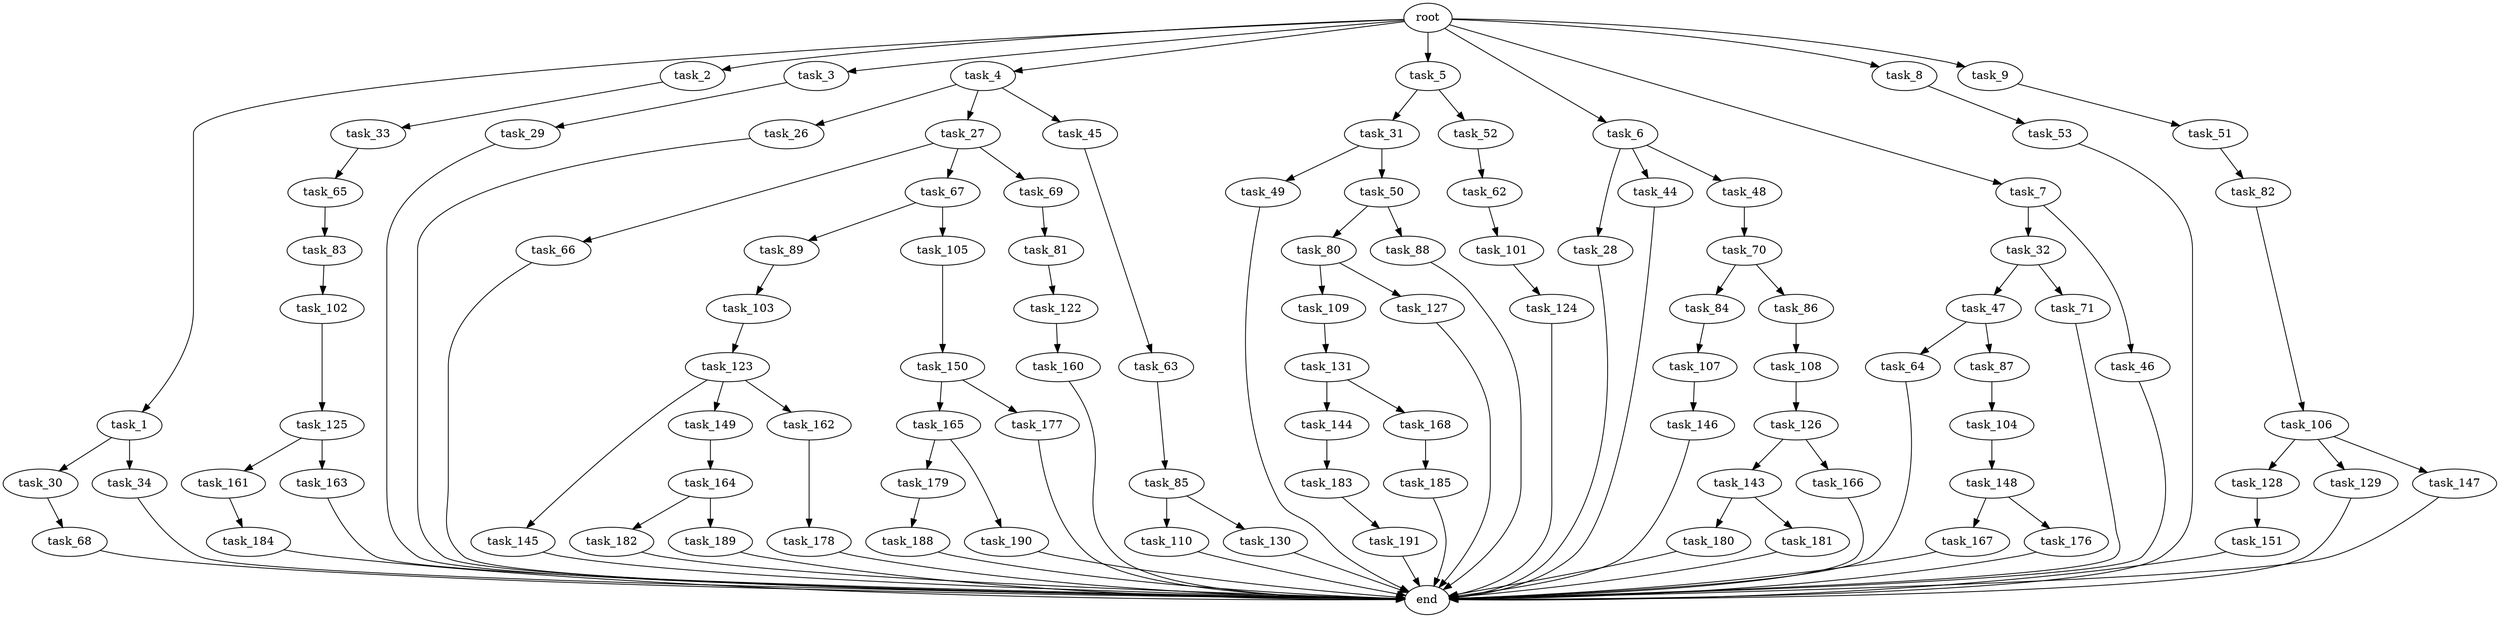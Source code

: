 digraph G {
  root [size="0.000000"];
  task_1 [size="2.048000"];
  task_2 [size="2.048000"];
  task_3 [size="2.048000"];
  task_4 [size="2.048000"];
  task_5 [size="2.048000"];
  task_6 [size="2.048000"];
  task_7 [size="2.048000"];
  task_8 [size="2.048000"];
  task_9 [size="2.048000"];
  task_26 [size="618475290.624000"];
  task_27 [size="618475290.624000"];
  task_28 [size="1391569403.904000"];
  task_29 [size="618475290.624000"];
  task_30 [size="154618822.656000"];
  task_31 [size="429496729.600000"];
  task_32 [size="1099511627.776000"];
  task_33 [size="274877906.944000"];
  task_34 [size="154618822.656000"];
  task_44 [size="1391569403.904000"];
  task_45 [size="618475290.624000"];
  task_46 [size="1099511627.776000"];
  task_47 [size="618475290.624000"];
  task_48 [size="1391569403.904000"];
  task_49 [size="1099511627.776000"];
  task_50 [size="1099511627.776000"];
  task_51 [size="429496729.600000"];
  task_52 [size="429496729.600000"];
  task_53 [size="1391569403.904000"];
  task_62 [size="1099511627.776000"];
  task_63 [size="1717986918.400000"];
  task_64 [size="154618822.656000"];
  task_65 [size="841813590.016000"];
  task_66 [size="429496729.600000"];
  task_67 [size="429496729.600000"];
  task_68 [size="429496729.600000"];
  task_69 [size="429496729.600000"];
  task_70 [size="841813590.016000"];
  task_71 [size="618475290.624000"];
  task_80 [size="68719476.736000"];
  task_81 [size="1099511627.776000"];
  task_82 [size="274877906.944000"];
  task_83 [size="274877906.944000"];
  task_84 [size="1099511627.776000"];
  task_85 [size="68719476.736000"];
  task_86 [size="1099511627.776000"];
  task_87 [size="154618822.656000"];
  task_88 [size="68719476.736000"];
  task_89 [size="618475290.624000"];
  task_101 [size="154618822.656000"];
  task_102 [size="1099511627.776000"];
  task_103 [size="154618822.656000"];
  task_104 [size="618475290.624000"];
  task_105 [size="618475290.624000"];
  task_106 [size="154618822.656000"];
  task_107 [size="841813590.016000"];
  task_108 [size="618475290.624000"];
  task_109 [size="68719476.736000"];
  task_110 [size="1391569403.904000"];
  task_122 [size="1717986918.400000"];
  task_123 [size="618475290.624000"];
  task_124 [size="1099511627.776000"];
  task_125 [size="154618822.656000"];
  task_126 [size="618475290.624000"];
  task_127 [size="68719476.736000"];
  task_128 [size="841813590.016000"];
  task_129 [size="841813590.016000"];
  task_130 [size="1391569403.904000"];
  task_131 [size="618475290.624000"];
  task_143 [size="274877906.944000"];
  task_144 [size="68719476.736000"];
  task_145 [size="618475290.624000"];
  task_146 [size="154618822.656000"];
  task_147 [size="841813590.016000"];
  task_148 [size="618475290.624000"];
  task_149 [size="618475290.624000"];
  task_150 [size="154618822.656000"];
  task_151 [size="429496729.600000"];
  task_160 [size="841813590.016000"];
  task_161 [size="1717986918.400000"];
  task_162 [size="618475290.624000"];
  task_163 [size="1717986918.400000"];
  task_164 [size="429496729.600000"];
  task_165 [size="1717986918.400000"];
  task_166 [size="274877906.944000"];
  task_167 [size="1099511627.776000"];
  task_168 [size="68719476.736000"];
  task_176 [size="1099511627.776000"];
  task_177 [size="1717986918.400000"];
  task_178 [size="1391569403.904000"];
  task_179 [size="841813590.016000"];
  task_180 [size="1717986918.400000"];
  task_181 [size="1717986918.400000"];
  task_182 [size="1391569403.904000"];
  task_183 [size="68719476.736000"];
  task_184 [size="841813590.016000"];
  task_185 [size="618475290.624000"];
  task_188 [size="68719476.736000"];
  task_189 [size="1391569403.904000"];
  task_190 [size="841813590.016000"];
  task_191 [size="841813590.016000"];
  end [size="0.000000"];

  root -> task_1 [size="1.000000"];
  root -> task_2 [size="1.000000"];
  root -> task_3 [size="1.000000"];
  root -> task_4 [size="1.000000"];
  root -> task_5 [size="1.000000"];
  root -> task_6 [size="1.000000"];
  root -> task_7 [size="1.000000"];
  root -> task_8 [size="1.000000"];
  root -> task_9 [size="1.000000"];
  task_1 -> task_30 [size="75497472.000000"];
  task_1 -> task_34 [size="75497472.000000"];
  task_2 -> task_33 [size="134217728.000000"];
  task_3 -> task_29 [size="301989888.000000"];
  task_4 -> task_26 [size="301989888.000000"];
  task_4 -> task_27 [size="301989888.000000"];
  task_4 -> task_45 [size="301989888.000000"];
  task_5 -> task_31 [size="209715200.000000"];
  task_5 -> task_52 [size="209715200.000000"];
  task_6 -> task_28 [size="679477248.000000"];
  task_6 -> task_44 [size="679477248.000000"];
  task_6 -> task_48 [size="679477248.000000"];
  task_7 -> task_32 [size="536870912.000000"];
  task_7 -> task_46 [size="536870912.000000"];
  task_8 -> task_53 [size="679477248.000000"];
  task_9 -> task_51 [size="209715200.000000"];
  task_26 -> end [size="1.000000"];
  task_27 -> task_66 [size="209715200.000000"];
  task_27 -> task_67 [size="209715200.000000"];
  task_27 -> task_69 [size="209715200.000000"];
  task_28 -> end [size="1.000000"];
  task_29 -> end [size="1.000000"];
  task_30 -> task_68 [size="209715200.000000"];
  task_31 -> task_49 [size="536870912.000000"];
  task_31 -> task_50 [size="536870912.000000"];
  task_32 -> task_47 [size="301989888.000000"];
  task_32 -> task_71 [size="301989888.000000"];
  task_33 -> task_65 [size="411041792.000000"];
  task_34 -> end [size="1.000000"];
  task_44 -> end [size="1.000000"];
  task_45 -> task_63 [size="838860800.000000"];
  task_46 -> end [size="1.000000"];
  task_47 -> task_64 [size="75497472.000000"];
  task_47 -> task_87 [size="75497472.000000"];
  task_48 -> task_70 [size="411041792.000000"];
  task_49 -> end [size="1.000000"];
  task_50 -> task_80 [size="33554432.000000"];
  task_50 -> task_88 [size="33554432.000000"];
  task_51 -> task_82 [size="134217728.000000"];
  task_52 -> task_62 [size="536870912.000000"];
  task_53 -> end [size="1.000000"];
  task_62 -> task_101 [size="75497472.000000"];
  task_63 -> task_85 [size="33554432.000000"];
  task_64 -> end [size="1.000000"];
  task_65 -> task_83 [size="134217728.000000"];
  task_66 -> end [size="1.000000"];
  task_67 -> task_89 [size="301989888.000000"];
  task_67 -> task_105 [size="301989888.000000"];
  task_68 -> end [size="1.000000"];
  task_69 -> task_81 [size="536870912.000000"];
  task_70 -> task_84 [size="536870912.000000"];
  task_70 -> task_86 [size="536870912.000000"];
  task_71 -> end [size="1.000000"];
  task_80 -> task_109 [size="33554432.000000"];
  task_80 -> task_127 [size="33554432.000000"];
  task_81 -> task_122 [size="838860800.000000"];
  task_82 -> task_106 [size="75497472.000000"];
  task_83 -> task_102 [size="536870912.000000"];
  task_84 -> task_107 [size="411041792.000000"];
  task_85 -> task_110 [size="679477248.000000"];
  task_85 -> task_130 [size="679477248.000000"];
  task_86 -> task_108 [size="301989888.000000"];
  task_87 -> task_104 [size="301989888.000000"];
  task_88 -> end [size="1.000000"];
  task_89 -> task_103 [size="75497472.000000"];
  task_101 -> task_124 [size="536870912.000000"];
  task_102 -> task_125 [size="75497472.000000"];
  task_103 -> task_123 [size="301989888.000000"];
  task_104 -> task_148 [size="301989888.000000"];
  task_105 -> task_150 [size="75497472.000000"];
  task_106 -> task_128 [size="411041792.000000"];
  task_106 -> task_129 [size="411041792.000000"];
  task_106 -> task_147 [size="411041792.000000"];
  task_107 -> task_146 [size="75497472.000000"];
  task_108 -> task_126 [size="301989888.000000"];
  task_109 -> task_131 [size="301989888.000000"];
  task_110 -> end [size="1.000000"];
  task_122 -> task_160 [size="411041792.000000"];
  task_123 -> task_145 [size="301989888.000000"];
  task_123 -> task_149 [size="301989888.000000"];
  task_123 -> task_162 [size="301989888.000000"];
  task_124 -> end [size="1.000000"];
  task_125 -> task_161 [size="838860800.000000"];
  task_125 -> task_163 [size="838860800.000000"];
  task_126 -> task_143 [size="134217728.000000"];
  task_126 -> task_166 [size="134217728.000000"];
  task_127 -> end [size="1.000000"];
  task_128 -> task_151 [size="209715200.000000"];
  task_129 -> end [size="1.000000"];
  task_130 -> end [size="1.000000"];
  task_131 -> task_144 [size="33554432.000000"];
  task_131 -> task_168 [size="33554432.000000"];
  task_143 -> task_180 [size="838860800.000000"];
  task_143 -> task_181 [size="838860800.000000"];
  task_144 -> task_183 [size="33554432.000000"];
  task_145 -> end [size="1.000000"];
  task_146 -> end [size="1.000000"];
  task_147 -> end [size="1.000000"];
  task_148 -> task_167 [size="536870912.000000"];
  task_148 -> task_176 [size="536870912.000000"];
  task_149 -> task_164 [size="209715200.000000"];
  task_150 -> task_165 [size="838860800.000000"];
  task_150 -> task_177 [size="838860800.000000"];
  task_151 -> end [size="1.000000"];
  task_160 -> end [size="1.000000"];
  task_161 -> task_184 [size="411041792.000000"];
  task_162 -> task_178 [size="679477248.000000"];
  task_163 -> end [size="1.000000"];
  task_164 -> task_182 [size="679477248.000000"];
  task_164 -> task_189 [size="679477248.000000"];
  task_165 -> task_179 [size="411041792.000000"];
  task_165 -> task_190 [size="411041792.000000"];
  task_166 -> end [size="1.000000"];
  task_167 -> end [size="1.000000"];
  task_168 -> task_185 [size="301989888.000000"];
  task_176 -> end [size="1.000000"];
  task_177 -> end [size="1.000000"];
  task_178 -> end [size="1.000000"];
  task_179 -> task_188 [size="33554432.000000"];
  task_180 -> end [size="1.000000"];
  task_181 -> end [size="1.000000"];
  task_182 -> end [size="1.000000"];
  task_183 -> task_191 [size="411041792.000000"];
  task_184 -> end [size="1.000000"];
  task_185 -> end [size="1.000000"];
  task_188 -> end [size="1.000000"];
  task_189 -> end [size="1.000000"];
  task_190 -> end [size="1.000000"];
  task_191 -> end [size="1.000000"];
}

